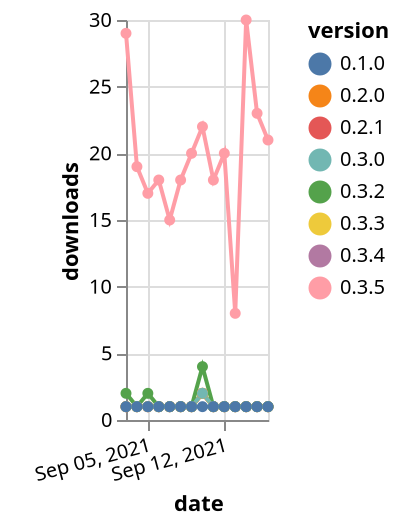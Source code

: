 {"$schema": "https://vega.github.io/schema/vega-lite/v5.json", "description": "A simple bar chart with embedded data.", "data": {"values": [{"date": "2021-09-03", "total": 4746, "delta": 1, "version": "0.3.4"}, {"date": "2021-09-04", "total": 4747, "delta": 1, "version": "0.3.4"}, {"date": "2021-09-05", "total": 4748, "delta": 1, "version": "0.3.4"}, {"date": "2021-09-06", "total": 4749, "delta": 1, "version": "0.3.4"}, {"date": "2021-09-07", "total": 4750, "delta": 1, "version": "0.3.4"}, {"date": "2021-09-08", "total": 4751, "delta": 1, "version": "0.3.4"}, {"date": "2021-09-09", "total": 4752, "delta": 1, "version": "0.3.4"}, {"date": "2021-09-10", "total": 4754, "delta": 2, "version": "0.3.4"}, {"date": "2021-09-11", "total": 4755, "delta": 1, "version": "0.3.4"}, {"date": "2021-09-12", "total": 4756, "delta": 1, "version": "0.3.4"}, {"date": "2021-09-13", "total": 4757, "delta": 1, "version": "0.3.4"}, {"date": "2021-09-14", "total": 4758, "delta": 1, "version": "0.3.4"}, {"date": "2021-09-15", "total": 4759, "delta": 1, "version": "0.3.4"}, {"date": "2021-09-16", "total": 4760, "delta": 1, "version": "0.3.4"}, {"date": "2021-09-03", "total": 230, "delta": 1, "version": "0.2.0"}, {"date": "2021-09-04", "total": 231, "delta": 1, "version": "0.2.0"}, {"date": "2021-09-05", "total": 232, "delta": 1, "version": "0.2.0"}, {"date": "2021-09-06", "total": 233, "delta": 1, "version": "0.2.0"}, {"date": "2021-09-07", "total": 234, "delta": 1, "version": "0.2.0"}, {"date": "2021-09-08", "total": 235, "delta": 1, "version": "0.2.0"}, {"date": "2021-09-09", "total": 236, "delta": 1, "version": "0.2.0"}, {"date": "2021-09-10", "total": 238, "delta": 2, "version": "0.2.0"}, {"date": "2021-09-11", "total": 239, "delta": 1, "version": "0.2.0"}, {"date": "2021-09-12", "total": 240, "delta": 1, "version": "0.2.0"}, {"date": "2021-09-13", "total": 241, "delta": 1, "version": "0.2.0"}, {"date": "2021-09-14", "total": 242, "delta": 1, "version": "0.2.0"}, {"date": "2021-09-15", "total": 243, "delta": 1, "version": "0.2.0"}, {"date": "2021-09-16", "total": 244, "delta": 1, "version": "0.2.0"}, {"date": "2021-09-03", "total": 238, "delta": 1, "version": "0.2.1"}, {"date": "2021-09-04", "total": 239, "delta": 1, "version": "0.2.1"}, {"date": "2021-09-05", "total": 240, "delta": 1, "version": "0.2.1"}, {"date": "2021-09-06", "total": 241, "delta": 1, "version": "0.2.1"}, {"date": "2021-09-07", "total": 242, "delta": 1, "version": "0.2.1"}, {"date": "2021-09-08", "total": 243, "delta": 1, "version": "0.2.1"}, {"date": "2021-09-09", "total": 244, "delta": 1, "version": "0.2.1"}, {"date": "2021-09-10", "total": 246, "delta": 2, "version": "0.2.1"}, {"date": "2021-09-11", "total": 247, "delta": 1, "version": "0.2.1"}, {"date": "2021-09-12", "total": 248, "delta": 1, "version": "0.2.1"}, {"date": "2021-09-13", "total": 249, "delta": 1, "version": "0.2.1"}, {"date": "2021-09-14", "total": 250, "delta": 1, "version": "0.2.1"}, {"date": "2021-09-15", "total": 251, "delta": 1, "version": "0.2.1"}, {"date": "2021-09-16", "total": 252, "delta": 1, "version": "0.2.1"}, {"date": "2021-09-03", "total": 3162, "delta": 29, "version": "0.3.5"}, {"date": "2021-09-04", "total": 3181, "delta": 19, "version": "0.3.5"}, {"date": "2021-09-05", "total": 3198, "delta": 17, "version": "0.3.5"}, {"date": "2021-09-06", "total": 3216, "delta": 18, "version": "0.3.5"}, {"date": "2021-09-07", "total": 3231, "delta": 15, "version": "0.3.5"}, {"date": "2021-09-08", "total": 3249, "delta": 18, "version": "0.3.5"}, {"date": "2021-09-09", "total": 3269, "delta": 20, "version": "0.3.5"}, {"date": "2021-09-10", "total": 3291, "delta": 22, "version": "0.3.5"}, {"date": "2021-09-11", "total": 3309, "delta": 18, "version": "0.3.5"}, {"date": "2021-09-12", "total": 3329, "delta": 20, "version": "0.3.5"}, {"date": "2021-09-13", "total": 3337, "delta": 8, "version": "0.3.5"}, {"date": "2021-09-14", "total": 3367, "delta": 30, "version": "0.3.5"}, {"date": "2021-09-15", "total": 3390, "delta": 23, "version": "0.3.5"}, {"date": "2021-09-16", "total": 3411, "delta": 21, "version": "0.3.5"}, {"date": "2021-09-03", "total": 266, "delta": 1, "version": "0.3.3"}, {"date": "2021-09-04", "total": 267, "delta": 1, "version": "0.3.3"}, {"date": "2021-09-05", "total": 268, "delta": 1, "version": "0.3.3"}, {"date": "2021-09-06", "total": 269, "delta": 1, "version": "0.3.3"}, {"date": "2021-09-07", "total": 270, "delta": 1, "version": "0.3.3"}, {"date": "2021-09-08", "total": 271, "delta": 1, "version": "0.3.3"}, {"date": "2021-09-09", "total": 272, "delta": 1, "version": "0.3.3"}, {"date": "2021-09-10", "total": 274, "delta": 2, "version": "0.3.3"}, {"date": "2021-09-11", "total": 275, "delta": 1, "version": "0.3.3"}, {"date": "2021-09-12", "total": 276, "delta": 1, "version": "0.3.3"}, {"date": "2021-09-13", "total": 277, "delta": 1, "version": "0.3.3"}, {"date": "2021-09-14", "total": 278, "delta": 1, "version": "0.3.3"}, {"date": "2021-09-15", "total": 279, "delta": 1, "version": "0.3.3"}, {"date": "2021-09-16", "total": 280, "delta": 1, "version": "0.3.3"}, {"date": "2021-09-03", "total": 419, "delta": 2, "version": "0.3.2"}, {"date": "2021-09-04", "total": 420, "delta": 1, "version": "0.3.2"}, {"date": "2021-09-05", "total": 422, "delta": 2, "version": "0.3.2"}, {"date": "2021-09-06", "total": 423, "delta": 1, "version": "0.3.2"}, {"date": "2021-09-07", "total": 424, "delta": 1, "version": "0.3.2"}, {"date": "2021-09-08", "total": 425, "delta": 1, "version": "0.3.2"}, {"date": "2021-09-09", "total": 426, "delta": 1, "version": "0.3.2"}, {"date": "2021-09-10", "total": 430, "delta": 4, "version": "0.3.2"}, {"date": "2021-09-11", "total": 431, "delta": 1, "version": "0.3.2"}, {"date": "2021-09-12", "total": 432, "delta": 1, "version": "0.3.2"}, {"date": "2021-09-13", "total": 433, "delta": 1, "version": "0.3.2"}, {"date": "2021-09-14", "total": 434, "delta": 1, "version": "0.3.2"}, {"date": "2021-09-15", "total": 435, "delta": 1, "version": "0.3.2"}, {"date": "2021-09-16", "total": 436, "delta": 1, "version": "0.3.2"}, {"date": "2021-09-03", "total": 188, "delta": 1, "version": "0.3.0"}, {"date": "2021-09-04", "total": 189, "delta": 1, "version": "0.3.0"}, {"date": "2021-09-05", "total": 190, "delta": 1, "version": "0.3.0"}, {"date": "2021-09-06", "total": 191, "delta": 1, "version": "0.3.0"}, {"date": "2021-09-07", "total": 192, "delta": 1, "version": "0.3.0"}, {"date": "2021-09-08", "total": 193, "delta": 1, "version": "0.3.0"}, {"date": "2021-09-09", "total": 194, "delta": 1, "version": "0.3.0"}, {"date": "2021-09-10", "total": 196, "delta": 2, "version": "0.3.0"}, {"date": "2021-09-11", "total": 197, "delta": 1, "version": "0.3.0"}, {"date": "2021-09-12", "total": 198, "delta": 1, "version": "0.3.0"}, {"date": "2021-09-13", "total": 199, "delta": 1, "version": "0.3.0"}, {"date": "2021-09-14", "total": 200, "delta": 1, "version": "0.3.0"}, {"date": "2021-09-15", "total": 201, "delta": 1, "version": "0.3.0"}, {"date": "2021-09-16", "total": 202, "delta": 1, "version": "0.3.0"}, {"date": "2021-09-03", "total": 231, "delta": 1, "version": "0.1.0"}, {"date": "2021-09-04", "total": 232, "delta": 1, "version": "0.1.0"}, {"date": "2021-09-05", "total": 233, "delta": 1, "version": "0.1.0"}, {"date": "2021-09-06", "total": 234, "delta": 1, "version": "0.1.0"}, {"date": "2021-09-07", "total": 235, "delta": 1, "version": "0.1.0"}, {"date": "2021-09-08", "total": 236, "delta": 1, "version": "0.1.0"}, {"date": "2021-09-09", "total": 237, "delta": 1, "version": "0.1.0"}, {"date": "2021-09-10", "total": 238, "delta": 1, "version": "0.1.0"}, {"date": "2021-09-11", "total": 239, "delta": 1, "version": "0.1.0"}, {"date": "2021-09-12", "total": 240, "delta": 1, "version": "0.1.0"}, {"date": "2021-09-13", "total": 241, "delta": 1, "version": "0.1.0"}, {"date": "2021-09-14", "total": 242, "delta": 1, "version": "0.1.0"}, {"date": "2021-09-15", "total": 243, "delta": 1, "version": "0.1.0"}, {"date": "2021-09-16", "total": 244, "delta": 1, "version": "0.1.0"}]}, "width": "container", "mark": {"type": "line", "point": {"filled": true}}, "encoding": {"x": {"field": "date", "type": "temporal", "timeUnit": "yearmonthdate", "title": "date", "axis": {"labelAngle": -15}}, "y": {"field": "delta", "type": "quantitative", "title": "downloads"}, "color": {"field": "version", "type": "nominal"}, "tooltip": {"field": "delta"}}}